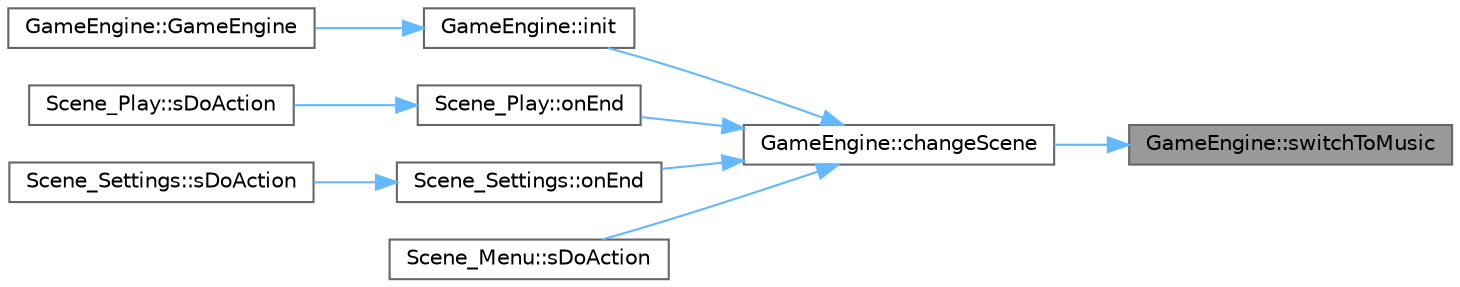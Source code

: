 digraph "GameEngine::switchToMusic"
{
 // LATEX_PDF_SIZE
  bgcolor="transparent";
  edge [fontname=Helvetica,fontsize=10,labelfontname=Helvetica,labelfontsize=10];
  node [fontname=Helvetica,fontsize=10,shape=box,height=0.2,width=0.4];
  rankdir="RL";
  Node1 [id="Node000001",label="GameEngine::switchToMusic",height=0.2,width=0.4,color="gray40", fillcolor="grey60", style="filled", fontcolor="black",tooltip=" "];
  Node1 -> Node2 [id="edge9_Node000001_Node000002",dir="back",color="steelblue1",style="solid",tooltip=" "];
  Node2 [id="Node000002",label="GameEngine::changeScene",height=0.2,width=0.4,color="grey40", fillcolor="white", style="filled",URL="$class_game_engine.html#a41a16489bd3b05403545a700f7f9e88e",tooltip=" "];
  Node2 -> Node3 [id="edge10_Node000002_Node000003",dir="back",color="steelblue1",style="solid",tooltip=" "];
  Node3 [id="Node000003",label="GameEngine::init",height=0.2,width=0.4,color="grey40", fillcolor="white", style="filled",URL="$class_game_engine.html#afdc1acd2cec0663921353540226aa839",tooltip=" "];
  Node3 -> Node4 [id="edge11_Node000003_Node000004",dir="back",color="steelblue1",style="solid",tooltip=" "];
  Node4 [id="Node000004",label="GameEngine::GameEngine",height=0.2,width=0.4,color="grey40", fillcolor="white", style="filled",URL="$class_game_engine.html#a0ca18eba2a25a6a92fc8434d146d9299",tooltip=" "];
  Node2 -> Node5 [id="edge12_Node000002_Node000005",dir="back",color="steelblue1",style="solid",tooltip=" "];
  Node5 [id="Node000005",label="Scene_Play::onEnd",height=0.2,width=0.4,color="grey40", fillcolor="white", style="filled",URL="$class_scene___play.html#a608db7a88064f779d2a3a42f47af3958",tooltip=" "];
  Node5 -> Node6 [id="edge13_Node000005_Node000006",dir="back",color="steelblue1",style="solid",tooltip=" "];
  Node6 [id="Node000006",label="Scene_Play::sDoAction",height=0.2,width=0.4,color="grey40", fillcolor="white", style="filled",URL="$class_scene___play.html#a34a74b594e4c984c13462c71cc5d9962",tooltip=" "];
  Node2 -> Node7 [id="edge14_Node000002_Node000007",dir="back",color="steelblue1",style="solid",tooltip=" "];
  Node7 [id="Node000007",label="Scene_Settings::onEnd",height=0.2,width=0.4,color="grey40", fillcolor="white", style="filled",URL="$class_scene___settings.html#a25488bed750f7bbaed6fb7b1a31f6629",tooltip=" "];
  Node7 -> Node8 [id="edge15_Node000007_Node000008",dir="back",color="steelblue1",style="solid",tooltip=" "];
  Node8 [id="Node000008",label="Scene_Settings::sDoAction",height=0.2,width=0.4,color="grey40", fillcolor="white", style="filled",URL="$class_scene___settings.html#a4da6738ad070d4fb99ce3675e636b160",tooltip=" "];
  Node2 -> Node9 [id="edge16_Node000002_Node000009",dir="back",color="steelblue1",style="solid",tooltip=" "];
  Node9 [id="Node000009",label="Scene_Menu::sDoAction",height=0.2,width=0.4,color="grey40", fillcolor="white", style="filled",URL="$class_scene___menu.html#a1293fb9b99a662d7fa6416fbcf857541",tooltip=" "];
}
